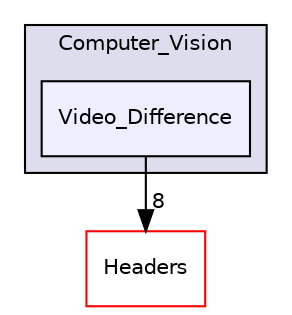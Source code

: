 digraph "Video_Difference" {
  compound=true
  node [ fontsize="10", fontname="Helvetica"];
  edge [ labelfontsize="10", labelfontname="Helvetica"];
  subgraph clusterdir_21b28993aa822acbd06c1c4b8b6cc9c8 {
    graph [ bgcolor="#ddddee", pencolor="black", label="Computer_Vision" fontname="Helvetica", fontsize="10", URL="dir_21b28993aa822acbd06c1c4b8b6cc9c8.html"]
  dir_fcd9d44594ca8ae4b211bab07f1fd119 [shape=box, label="Video_Difference", style="filled", fillcolor="#eeeeff", pencolor="black", URL="dir_fcd9d44594ca8ae4b211bab07f1fd119.html"];
  }
  dir_3ed09e8ce6640af79318ee4a8db1ede0 [shape=box label="Headers" fillcolor="white" style="filled" color="red" URL="dir_3ed09e8ce6640af79318ee4a8db1ede0.html"];
  dir_fcd9d44594ca8ae4b211bab07f1fd119->dir_3ed09e8ce6640af79318ee4a8db1ede0 [headlabel="8", labeldistance=1.5 headhref="dir_000070_000008.html"];
}
